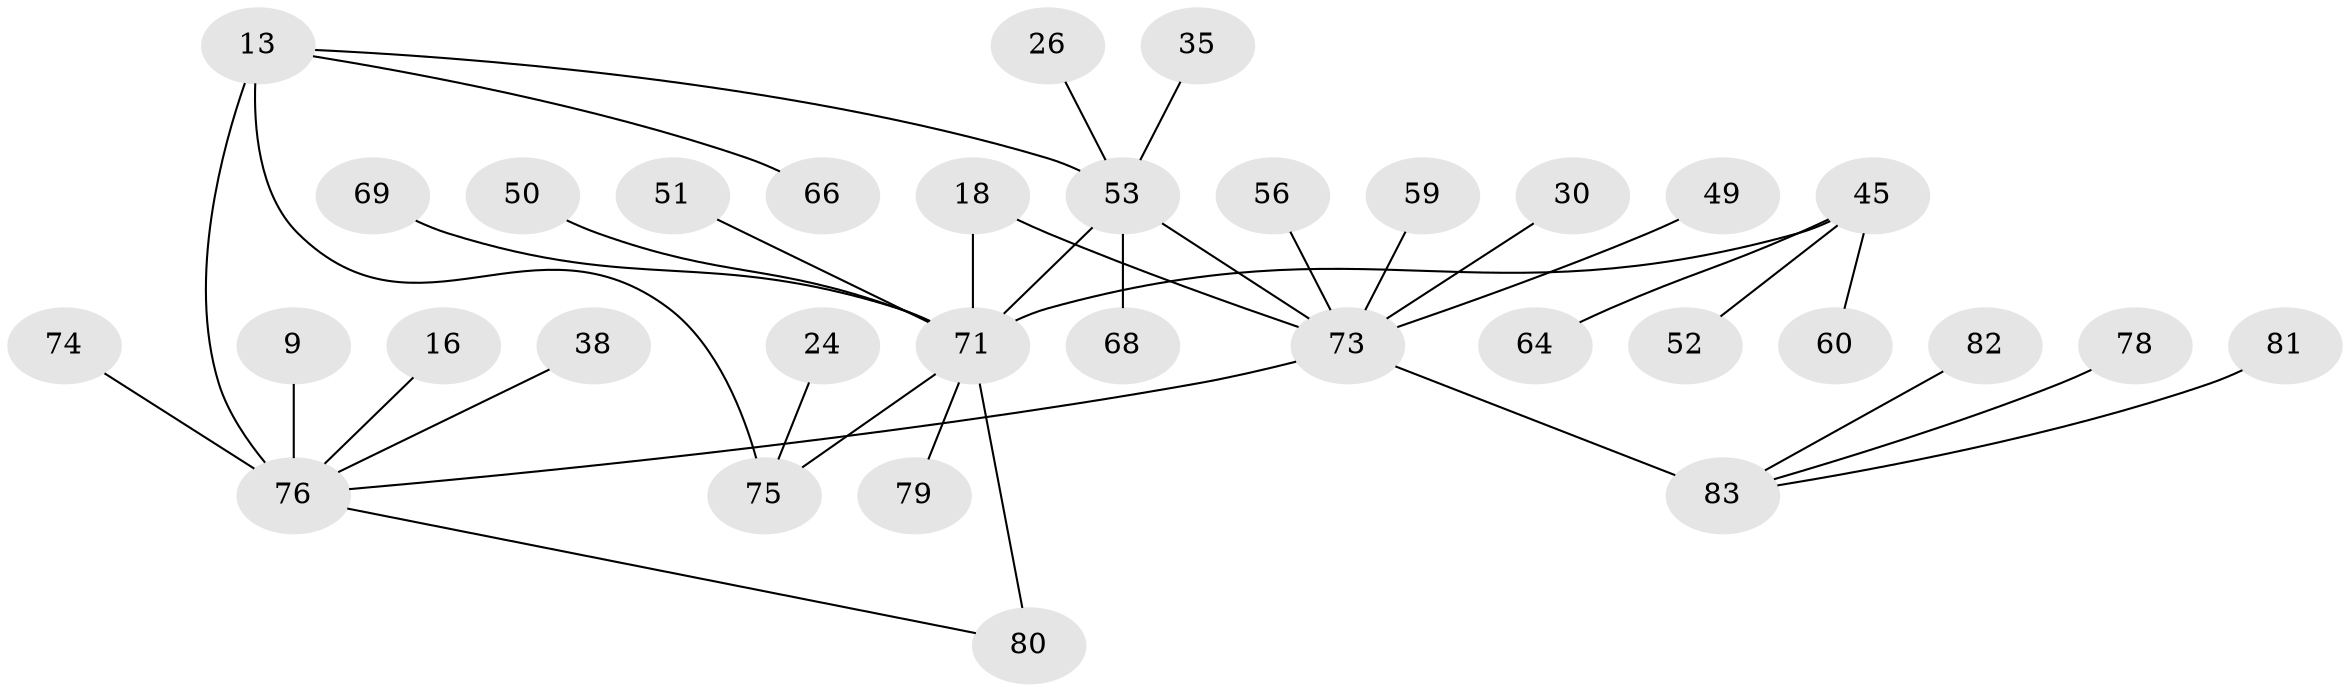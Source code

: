 // original degree distribution, {5: 0.04819277108433735, 8: 0.012048192771084338, 6: 0.024096385542168676, 4: 0.08433734939759036, 2: 0.25301204819277107, 1: 0.3614457831325301, 3: 0.21686746987951808}
// Generated by graph-tools (version 1.1) at 2025/45/03/04/25 21:45:09]
// undirected, 33 vertices, 36 edges
graph export_dot {
graph [start="1"]
  node [color=gray90,style=filled];
  9;
  13 [super="+10"];
  16;
  18;
  24 [super="+8"];
  26;
  30;
  35;
  38;
  45 [super="+41"];
  49;
  50;
  51;
  52;
  53 [super="+3+29"];
  56;
  59;
  60;
  64;
  66;
  68;
  69;
  71 [super="+2+17+34+42+65"];
  73 [super="+57+46"];
  74 [super="+67"];
  75 [super="+19"];
  76 [super="+32+28+63"];
  78;
  79;
  80 [super="+72"];
  81;
  82 [super="+61+77"];
  83 [super="+62+70"];
  9 -- 76;
  13 -- 66;
  13 -- 76 [weight=3];
  13 -- 53 [weight=2];
  13 -- 75;
  16 -- 76;
  18 -- 71;
  18 -- 73;
  24 -- 75 [weight=2];
  26 -- 53;
  30 -- 73;
  35 -- 53;
  38 -- 76;
  45 -- 71 [weight=2];
  45 -- 64;
  45 -- 52;
  45 -- 60;
  49 -- 73;
  50 -- 71;
  51 -- 71;
  53 -- 68;
  53 -- 71 [weight=2];
  53 -- 73 [weight=3];
  56 -- 73;
  59 -- 73;
  69 -- 71;
  71 -- 80 [weight=2];
  71 -- 79;
  71 -- 75;
  73 -- 76;
  73 -- 83 [weight=3];
  74 -- 76;
  76 -- 80;
  78 -- 83;
  81 -- 83;
  82 -- 83;
}
